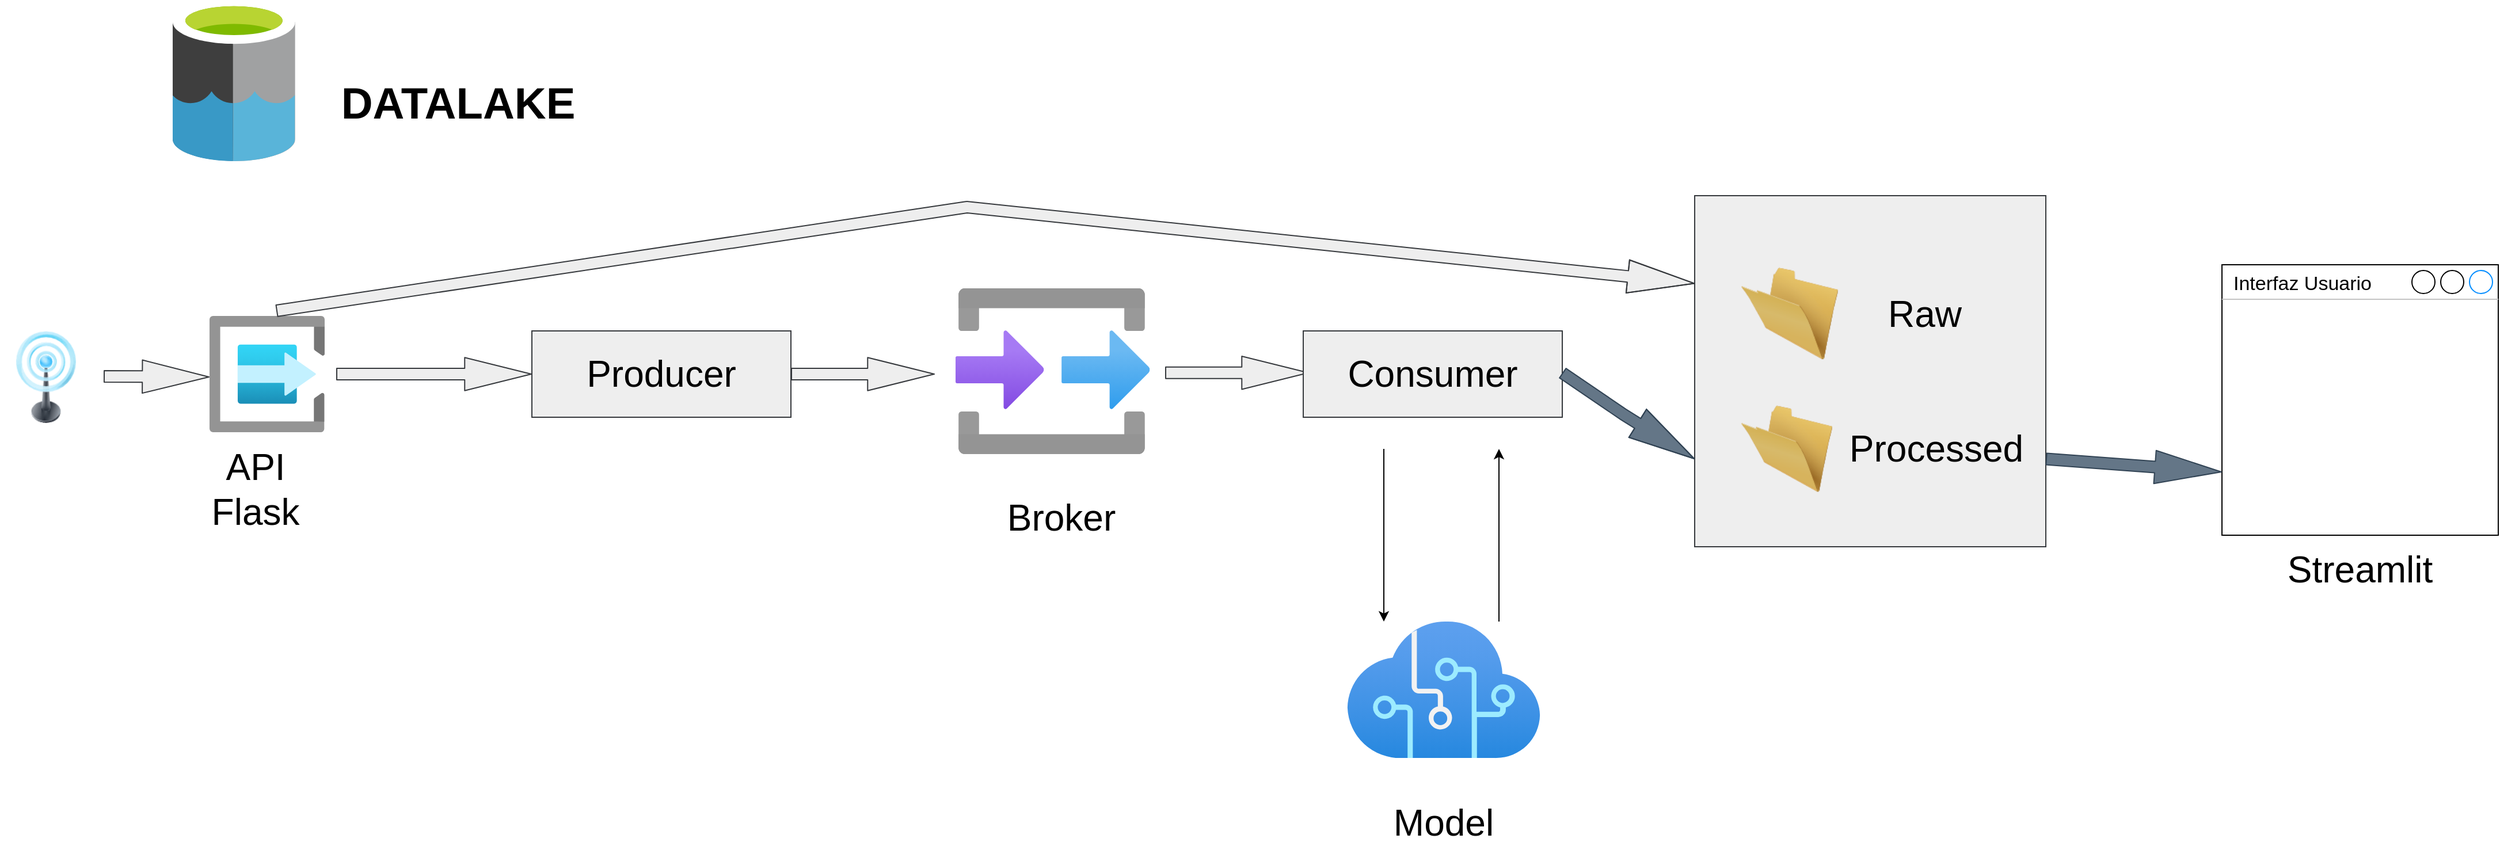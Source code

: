 <mxfile>
    <diagram id="1sfFwneXmm5I_952sE8u" name="Page-1">
        <mxGraphModel dx="1896" dy="1142" grid="1" gridSize="10" guides="1" tooltips="1" connect="1" arrows="1" fold="1" page="1" pageScale="1" pageWidth="850" pageHeight="1100" background="#ffffff" math="0" shadow="0">
            <root>
                <mxCell id="0"/>
                <mxCell id="1" parent="0"/>
                <mxCell id="3" value="Interfaz Usuario&lt;br&gt;" style="strokeWidth=1;shadow=0;dashed=0;align=center;html=1;shape=mxgraph.mockup.containers.window;align=left;verticalAlign=top;spacingLeft=8;strokeColor2=#008cff;strokeColor3=#c4c4c4;mainText=;fontSize=17;labelBackgroundColor=none;" parent="1" vertex="1">
                    <mxGeometry x="1930" y="290" width="240" height="235" as="geometry"/>
                </mxCell>
                <mxCell id="5" value="" style="aspect=fixed;html=1;points=[];align=center;image;fontSize=32;image=img/lib/azure2/iot/Time_Series_Insights_Event_Sources.svg;fontFamily=Helvetica;fontColor=default;strokeColor=default;fillColor=default;" parent="1" vertex="1">
                    <mxGeometry x="182" y="325" width="100" height="120" as="geometry"/>
                </mxCell>
                <mxCell id="6" value="API Flask" style="text;html=1;strokeColor=none;fillColor=none;align=center;verticalAlign=middle;whiteSpace=wrap;rounded=0;fontSize=32;" parent="1" vertex="1">
                    <mxGeometry x="192" y="470" width="60" height="30" as="geometry"/>
                </mxCell>
                <mxCell id="8" value="" style="shape=flexArrow;endArrow=classic;html=1;fontSize=32;exitX=1;exitY=0.5;exitDx=0;exitDy=0;endWidth=17.778;endSize=18.956;entryX=0;entryY=0.5;entryDx=0;entryDy=0;fillColor=#eeeeee;strokeColor=#36393d;" parent="1" target="9" edge="1">
                    <mxGeometry width="50" height="50" relative="1" as="geometry">
                        <mxPoint x="292" y="385" as="sourcePoint"/>
                        <mxPoint x="452" y="380" as="targetPoint"/>
                    </mxGeometry>
                </mxCell>
                <mxCell id="9" value="Producer" style="rounded=0;whiteSpace=wrap;html=1;fontSize=32;fillColor=#eeeeee;strokeColor=#36393d;fontColor=#000000;" parent="1" vertex="1">
                    <mxGeometry x="462" y="347.5" width="225" height="75" as="geometry"/>
                </mxCell>
                <mxCell id="10" value="" style="shape=flexArrow;endArrow=classic;html=1;fontSize=32;exitX=1;exitY=0.5;exitDx=0;exitDy=0;endWidth=17.778;endSize=18.956;fillColor=#eeeeee;strokeColor=#36393d;" parent="1" source="9" edge="1">
                    <mxGeometry width="50" height="50" relative="1" as="geometry">
                        <mxPoint x="702" y="395" as="sourcePoint"/>
                        <mxPoint x="812" y="385" as="targetPoint"/>
                    </mxGeometry>
                </mxCell>
                <mxCell id="13" value="" style="shape=flexArrow;endArrow=classic;html=1;fontSize=32;exitX=1;exitY=0.5;exitDx=0;exitDy=0;endWidth=17.778;endSize=18.956;fillColor=#eeeeee;strokeColor=#36393d;" parent="1" edge="1">
                    <mxGeometry width="50" height="50" relative="1" as="geometry">
                        <mxPoint x="1012.0" y="383.89" as="sourcePoint"/>
                        <mxPoint x="1137" y="383.89" as="targetPoint"/>
                    </mxGeometry>
                </mxCell>
                <mxCell id="14" value="Consumer" style="rounded=0;whiteSpace=wrap;html=1;fontSize=32;fillColor=#eeeeee;strokeColor=#36393d;fontColor=#000000;" parent="1" vertex="1">
                    <mxGeometry x="1132" y="347.5" width="225" height="75" as="geometry"/>
                </mxCell>
                <mxCell id="15" value="" style="whiteSpace=wrap;html=1;aspect=fixed;fontSize=32;fillColor=#eeeeee;strokeColor=#36393d;" parent="1" vertex="1">
                    <mxGeometry x="1472" y="230" width="305" height="305" as="geometry"/>
                </mxCell>
                <mxCell id="16" value="" style="shape=flexArrow;endArrow=classic;html=1;fontSize=32;exitX=1;exitY=0.5;exitDx=0;exitDy=0;endWidth=17.778;endSize=18.956;entryX=0;entryY=0.75;entryDx=0;entryDy=0;fillColor=#647687;strokeColor=#314354;" parent="1" edge="1" target="15">
                    <mxGeometry width="50" height="50" relative="1" as="geometry">
                        <mxPoint x="1357.0" y="383.89" as="sourcePoint"/>
                        <mxPoint x="1470" y="384" as="targetPoint"/>
                        <Array as="points">
                            <mxPoint x="1410" y="420"/>
                        </Array>
                    </mxGeometry>
                </mxCell>
                <mxCell id="18" value="" style="endArrow=classic;html=1;fontSize=32;" parent="1" edge="1">
                    <mxGeometry width="50" height="50" relative="1" as="geometry">
                        <mxPoint x="1302" y="600" as="sourcePoint"/>
                        <mxPoint x="1302" y="450" as="targetPoint"/>
                    </mxGeometry>
                </mxCell>
                <mxCell id="19" value="" style="endArrow=classic;html=1;fontSize=32;" parent="1" edge="1">
                    <mxGeometry width="50" height="50" relative="1" as="geometry">
                        <mxPoint x="1202" y="450" as="sourcePoint"/>
                        <mxPoint x="1202" y="600" as="targetPoint"/>
                    </mxGeometry>
                </mxCell>
                <mxCell id="20" value="" style="image;html=1;image=img/lib/clip_art/general/Empty_Folder_128x128.png;fontSize=32;" parent="1" vertex="1">
                    <mxGeometry x="1512" y="280" width="85" height="105" as="geometry"/>
                </mxCell>
                <mxCell id="21" value="" style="image;html=1;image=img/lib/clip_art/general/Empty_Folder_128x128.png;fontSize=32;" parent="1" vertex="1">
                    <mxGeometry x="1512" y="410" width="80" height="80" as="geometry"/>
                </mxCell>
                <mxCell id="22" value="" style="image;html=1;image=img/lib/clip_art/telecommunication/Signal_tower_on_128x128.png;fontSize=32;" parent="1" vertex="1">
                    <mxGeometry y="347.5" width="80" height="80" as="geometry"/>
                </mxCell>
                <mxCell id="23" value="Raw" style="text;html=1;strokeColor=none;fillColor=none;align=center;verticalAlign=middle;whiteSpace=wrap;rounded=0;fontSize=32;fontColor=#000000;" parent="1" vertex="1">
                    <mxGeometry x="1642" y="317.5" width="60" height="30" as="geometry"/>
                </mxCell>
                <mxCell id="30" value="Processed" style="text;html=1;strokeColor=none;fillColor=none;align=center;verticalAlign=middle;whiteSpace=wrap;rounded=0;fontSize=32;fontColor=#000000;" parent="1" vertex="1">
                    <mxGeometry x="1652" y="435" width="60" height="30" as="geometry"/>
                </mxCell>
                <mxCell id="34" value="" style="aspect=fixed;html=1;points=[];align=center;image;fontSize=12;image=img/lib/azure2/ai_machine_learning/Cognitive_Services.svg;" parent="1" vertex="1">
                    <mxGeometry x="1170" y="600" width="168" height="118.59" as="geometry"/>
                </mxCell>
                <mxCell id="37" value="" style="aspect=fixed;html=1;points=[];align=center;image;fontSize=12;image=img/lib/azure2/general/Input_Output.svg;" parent="1" vertex="1">
                    <mxGeometry x="830" y="310" width="168.72" height="145" as="geometry"/>
                </mxCell>
                <mxCell id="38" value="Broker" style="text;html=1;strokeColor=none;fillColor=none;align=center;verticalAlign=middle;whiteSpace=wrap;rounded=0;fontSize=32;fontColor=#000000;" parent="1" vertex="1">
                    <mxGeometry x="884.36" y="490" width="75.64" height="40" as="geometry"/>
                </mxCell>
                <mxCell id="40" value="Model" style="text;html=1;strokeColor=none;fillColor=none;align=center;verticalAlign=middle;whiteSpace=wrap;rounded=0;fontSize=32;fontColor=#000000;" parent="1" vertex="1">
                    <mxGeometry x="1224" y="760" width="60" height="30" as="geometry"/>
                </mxCell>
                <mxCell id="41" value="Streamlit&lt;br&gt;" style="text;html=1;strokeColor=none;fillColor=none;align=center;verticalAlign=middle;whiteSpace=wrap;rounded=0;fontSize=32;fontColor=#000000;" parent="1" vertex="1">
                    <mxGeometry x="2020" y="540" width="60" height="30" as="geometry"/>
                </mxCell>
                <mxCell id="45" value="" style="sketch=0;aspect=fixed;html=1;points=[];align=center;image;fontSize=12;image=img/lib/mscae/Data_Lake.svg;labelBackgroundColor=none;fontColor=#000000;" parent="1" vertex="1">
                    <mxGeometry x="150" y="60" width="106.4" height="140" as="geometry"/>
                </mxCell>
                <mxCell id="46" value="DATALAKE" style="text;html=1;strokeColor=none;fillColor=none;align=center;verticalAlign=middle;whiteSpace=wrap;rounded=0;fontSize=38;fontColor=#000000;fontStyle=1" parent="1" vertex="1">
                    <mxGeometry x="360" y="130" width="75.64" height="40" as="geometry"/>
                </mxCell>
                <mxCell id="47" value="" style="shape=flexArrow;endArrow=classic;html=1;fontSize=32;endWidth=17.778;endSize=18.956;fillColor=#eeeeee;strokeColor=#36393d;" edge="1" parent="1">
                    <mxGeometry width="50" height="50" relative="1" as="geometry">
                        <mxPoint x="90" y="387" as="sourcePoint"/>
                        <mxPoint x="182" y="387.5" as="targetPoint"/>
                    </mxGeometry>
                </mxCell>
                <mxCell id="48" value="" style="shape=flexArrow;endArrow=classic;html=1;fontSize=32;endWidth=17.778;endSize=18.956;fillColor=#eeeeee;strokeColor=#36393d;exitX=0.58;exitY=0.042;exitDx=0;exitDy=0;exitPerimeter=0;entryX=0;entryY=0.25;entryDx=0;entryDy=0;" edge="1" parent="1" source="5" target="15">
                    <mxGeometry width="50" height="50" relative="1" as="geometry">
                        <mxPoint x="660" y="340" as="sourcePoint"/>
                        <mxPoint x="1460" y="300" as="targetPoint"/>
                        <Array as="points">
                            <mxPoint x="840" y="240"/>
                        </Array>
                    </mxGeometry>
                </mxCell>
                <mxCell id="49" value="" style="shape=flexArrow;endArrow=classic;html=1;fontSize=32;exitX=1;exitY=0.75;exitDx=0;exitDy=0;endWidth=17.778;endSize=18.956;entryX=0;entryY=0.766;entryDx=0;entryDy=0;fillColor=#647687;strokeColor=#314354;entryPerimeter=0;" edge="1" parent="1" source="15" target="3">
                    <mxGeometry width="50" height="50" relative="1" as="geometry">
                        <mxPoint x="1760.0" y="455.0" as="sourcePoint"/>
                        <mxPoint x="1875" y="529.86" as="targetPoint"/>
                    </mxGeometry>
                </mxCell>
            </root>
        </mxGraphModel>
    </diagram>
</mxfile>
